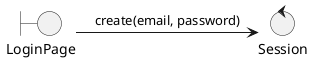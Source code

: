 @startuml
boundary LoginPage
control Session

(LoginPage) -> (Session): create(email, password)
@enduml